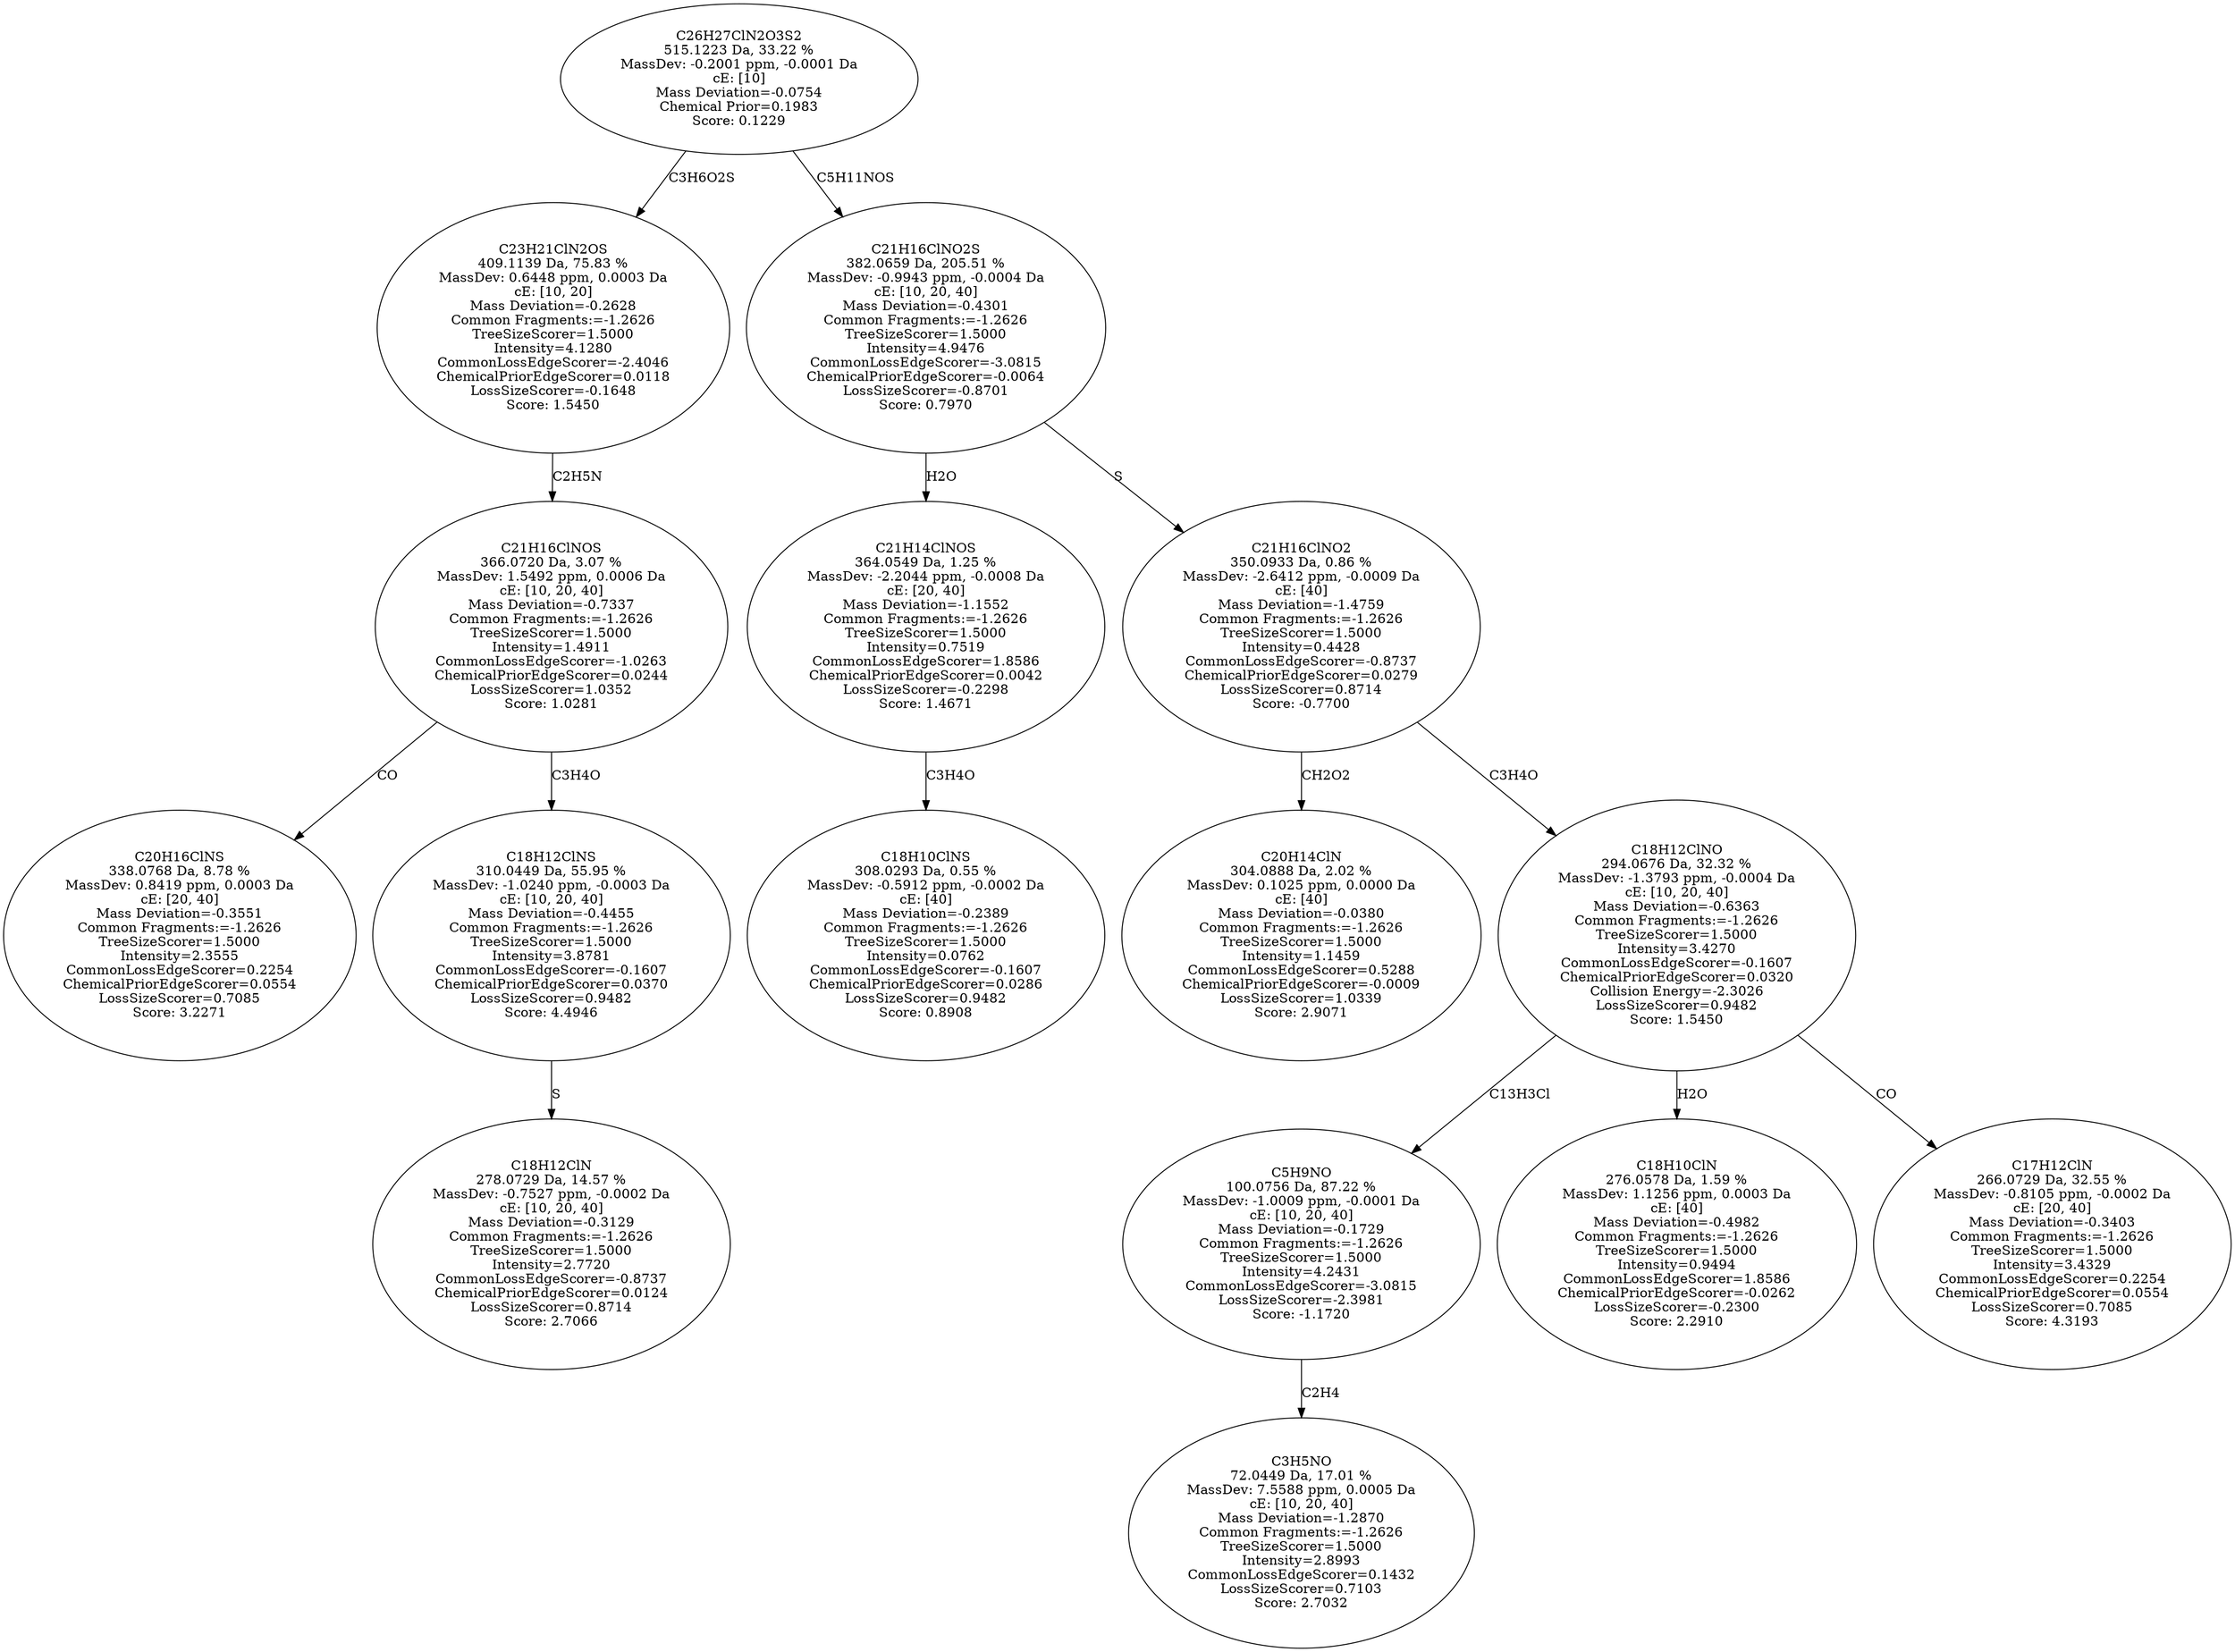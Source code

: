 strict digraph {
v1 [label="C20H16ClNS\n338.0768 Da, 8.78 %\nMassDev: 0.8419 ppm, 0.0003 Da\ncE: [20, 40]\nMass Deviation=-0.3551\nCommon Fragments:=-1.2626\nTreeSizeScorer=1.5000\nIntensity=2.3555\nCommonLossEdgeScorer=0.2254\nChemicalPriorEdgeScorer=0.0554\nLossSizeScorer=0.7085\nScore: 3.2271"];
v2 [label="C18H12ClN\n278.0729 Da, 14.57 %\nMassDev: -0.7527 ppm, -0.0002 Da\ncE: [10, 20, 40]\nMass Deviation=-0.3129\nCommon Fragments:=-1.2626\nTreeSizeScorer=1.5000\nIntensity=2.7720\nCommonLossEdgeScorer=-0.8737\nChemicalPriorEdgeScorer=0.0124\nLossSizeScorer=0.8714\nScore: 2.7066"];
v3 [label="C18H12ClNS\n310.0449 Da, 55.95 %\nMassDev: -1.0240 ppm, -0.0003 Da\ncE: [10, 20, 40]\nMass Deviation=-0.4455\nCommon Fragments:=-1.2626\nTreeSizeScorer=1.5000\nIntensity=3.8781\nCommonLossEdgeScorer=-0.1607\nChemicalPriorEdgeScorer=0.0370\nLossSizeScorer=0.9482\nScore: 4.4946"];
v4 [label="C21H16ClNOS\n366.0720 Da, 3.07 %\nMassDev: 1.5492 ppm, 0.0006 Da\ncE: [10, 20, 40]\nMass Deviation=-0.7337\nCommon Fragments:=-1.2626\nTreeSizeScorer=1.5000\nIntensity=1.4911\nCommonLossEdgeScorer=-1.0263\nChemicalPriorEdgeScorer=0.0244\nLossSizeScorer=1.0352\nScore: 1.0281"];
v5 [label="C23H21ClN2OS\n409.1139 Da, 75.83 %\nMassDev: 0.6448 ppm, 0.0003 Da\ncE: [10, 20]\nMass Deviation=-0.2628\nCommon Fragments:=-1.2626\nTreeSizeScorer=1.5000\nIntensity=4.1280\nCommonLossEdgeScorer=-2.4046\nChemicalPriorEdgeScorer=0.0118\nLossSizeScorer=-0.1648\nScore: 1.5450"];
v6 [label="C18H10ClNS\n308.0293 Da, 0.55 %\nMassDev: -0.5912 ppm, -0.0002 Da\ncE: [40]\nMass Deviation=-0.2389\nCommon Fragments:=-1.2626\nTreeSizeScorer=1.5000\nIntensity=0.0762\nCommonLossEdgeScorer=-0.1607\nChemicalPriorEdgeScorer=0.0286\nLossSizeScorer=0.9482\nScore: 0.8908"];
v7 [label="C21H14ClNOS\n364.0549 Da, 1.25 %\nMassDev: -2.2044 ppm, -0.0008 Da\ncE: [20, 40]\nMass Deviation=-1.1552\nCommon Fragments:=-1.2626\nTreeSizeScorer=1.5000\nIntensity=0.7519\nCommonLossEdgeScorer=1.8586\nChemicalPriorEdgeScorer=0.0042\nLossSizeScorer=-0.2298\nScore: 1.4671"];
v8 [label="C20H14ClN\n304.0888 Da, 2.02 %\nMassDev: 0.1025 ppm, 0.0000 Da\ncE: [40]\nMass Deviation=-0.0380\nCommon Fragments:=-1.2626\nTreeSizeScorer=1.5000\nIntensity=1.1459\nCommonLossEdgeScorer=0.5288\nChemicalPriorEdgeScorer=-0.0009\nLossSizeScorer=1.0339\nScore: 2.9071"];
v9 [label="C3H5NO\n72.0449 Da, 17.01 %\nMassDev: 7.5588 ppm, 0.0005 Da\ncE: [10, 20, 40]\nMass Deviation=-1.2870\nCommon Fragments:=-1.2626\nTreeSizeScorer=1.5000\nIntensity=2.8993\nCommonLossEdgeScorer=0.1432\nLossSizeScorer=0.7103\nScore: 2.7032"];
v10 [label="C5H9NO\n100.0756 Da, 87.22 %\nMassDev: -1.0009 ppm, -0.0001 Da\ncE: [10, 20, 40]\nMass Deviation=-0.1729\nCommon Fragments:=-1.2626\nTreeSizeScorer=1.5000\nIntensity=4.2431\nCommonLossEdgeScorer=-3.0815\nLossSizeScorer=-2.3981\nScore: -1.1720"];
v11 [label="C18H10ClN\n276.0578 Da, 1.59 %\nMassDev: 1.1256 ppm, 0.0003 Da\ncE: [40]\nMass Deviation=-0.4982\nCommon Fragments:=-1.2626\nTreeSizeScorer=1.5000\nIntensity=0.9494\nCommonLossEdgeScorer=1.8586\nChemicalPriorEdgeScorer=-0.0262\nLossSizeScorer=-0.2300\nScore: 2.2910"];
v12 [label="C17H12ClN\n266.0729 Da, 32.55 %\nMassDev: -0.8105 ppm, -0.0002 Da\ncE: [20, 40]\nMass Deviation=-0.3403\nCommon Fragments:=-1.2626\nTreeSizeScorer=1.5000\nIntensity=3.4329\nCommonLossEdgeScorer=0.2254\nChemicalPriorEdgeScorer=0.0554\nLossSizeScorer=0.7085\nScore: 4.3193"];
v13 [label="C18H12ClNO\n294.0676 Da, 32.32 %\nMassDev: -1.3793 ppm, -0.0004 Da\ncE: [10, 20, 40]\nMass Deviation=-0.6363\nCommon Fragments:=-1.2626\nTreeSizeScorer=1.5000\nIntensity=3.4270\nCommonLossEdgeScorer=-0.1607\nChemicalPriorEdgeScorer=0.0320\nCollision Energy=-2.3026\nLossSizeScorer=0.9482\nScore: 1.5450"];
v14 [label="C21H16ClNO2\n350.0933 Da, 0.86 %\nMassDev: -2.6412 ppm, -0.0009 Da\ncE: [40]\nMass Deviation=-1.4759\nCommon Fragments:=-1.2626\nTreeSizeScorer=1.5000\nIntensity=0.4428\nCommonLossEdgeScorer=-0.8737\nChemicalPriorEdgeScorer=0.0279\nLossSizeScorer=0.8714\nScore: -0.7700"];
v15 [label="C21H16ClNO2S\n382.0659 Da, 205.51 %\nMassDev: -0.9943 ppm, -0.0004 Da\ncE: [10, 20, 40]\nMass Deviation=-0.4301\nCommon Fragments:=-1.2626\nTreeSizeScorer=1.5000\nIntensity=4.9476\nCommonLossEdgeScorer=-3.0815\nChemicalPriorEdgeScorer=-0.0064\nLossSizeScorer=-0.8701\nScore: 0.7970"];
v16 [label="C26H27ClN2O3S2\n515.1223 Da, 33.22 %\nMassDev: -0.2001 ppm, -0.0001 Da\ncE: [10]\nMass Deviation=-0.0754\nChemical Prior=0.1983\nScore: 0.1229"];
v4 -> v1 [label="CO"];
v3 -> v2 [label="S"];
v4 -> v3 [label="C3H4O"];
v5 -> v4 [label="C2H5N"];
v16 -> v5 [label="C3H6O2S"];
v7 -> v6 [label="C3H4O"];
v15 -> v7 [label="H2O"];
v14 -> v8 [label="CH2O2"];
v10 -> v9 [label="C2H4"];
v13 -> v10 [label="C13H3Cl"];
v13 -> v11 [label="H2O"];
v13 -> v12 [label="CO"];
v14 -> v13 [label="C3H4O"];
v15 -> v14 [label="S"];
v16 -> v15 [label="C5H11NOS"];
}